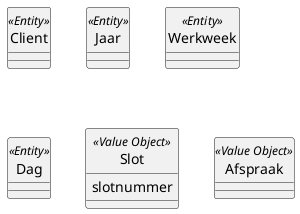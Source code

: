 @startuml

hide circle

class Client <<Entity>>

class Jaar <<Entity>>

class Werkweek <<Entity>>

class Dag <<Entity>>

class Slot <<Value Object>> {
    slotnummer
}

class Afspraak <<Value Object>>


@enduml
